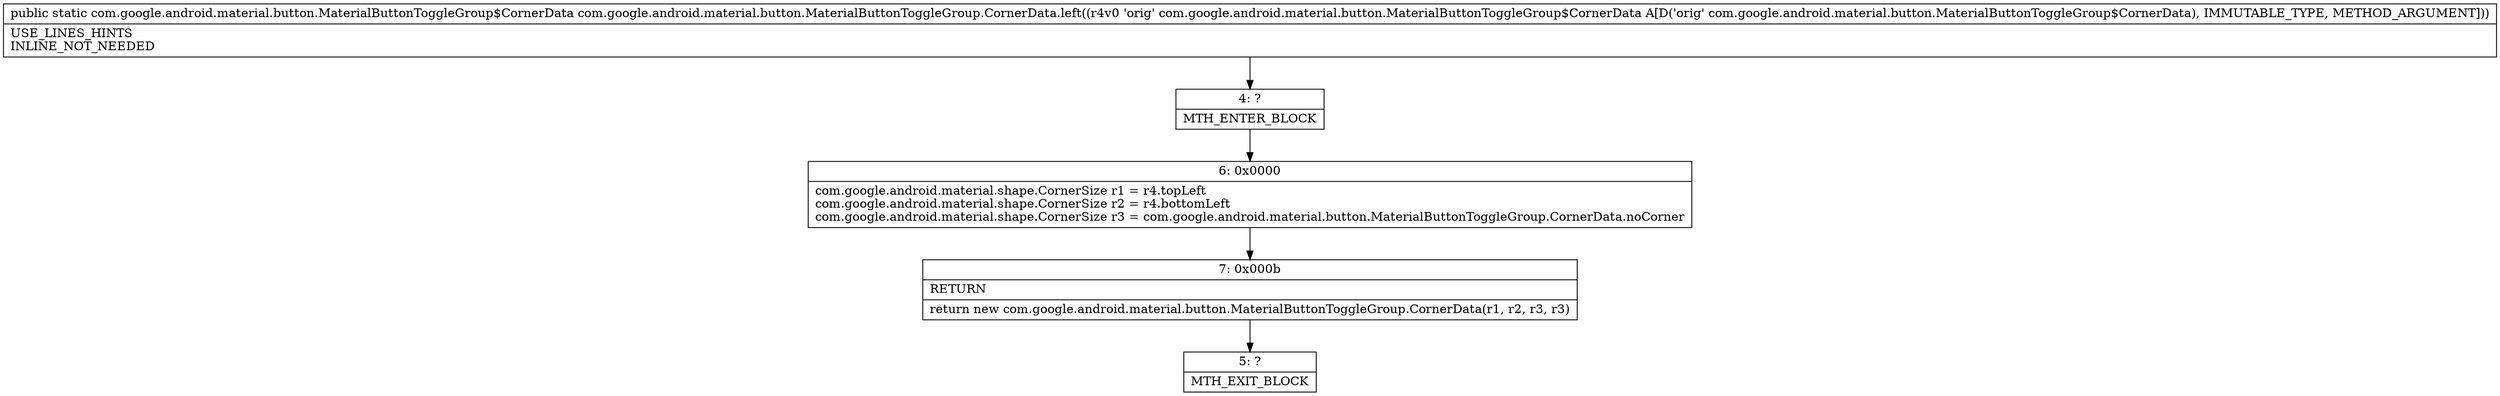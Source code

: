 digraph "CFG forcom.google.android.material.button.MaterialButtonToggleGroup.CornerData.left(Lcom\/google\/android\/material\/button\/MaterialButtonToggleGroup$CornerData;)Lcom\/google\/android\/material\/button\/MaterialButtonToggleGroup$CornerData;" {
Node_4 [shape=record,label="{4\:\ ?|MTH_ENTER_BLOCK\l}"];
Node_6 [shape=record,label="{6\:\ 0x0000|com.google.android.material.shape.CornerSize r1 = r4.topLeft\lcom.google.android.material.shape.CornerSize r2 = r4.bottomLeft\lcom.google.android.material.shape.CornerSize r3 = com.google.android.material.button.MaterialButtonToggleGroup.CornerData.noCorner\l}"];
Node_7 [shape=record,label="{7\:\ 0x000b|RETURN\l|return new com.google.android.material.button.MaterialButtonToggleGroup.CornerData(r1, r2, r3, r3)\l}"];
Node_5 [shape=record,label="{5\:\ ?|MTH_EXIT_BLOCK\l}"];
MethodNode[shape=record,label="{public static com.google.android.material.button.MaterialButtonToggleGroup$CornerData com.google.android.material.button.MaterialButtonToggleGroup.CornerData.left((r4v0 'orig' com.google.android.material.button.MaterialButtonToggleGroup$CornerData A[D('orig' com.google.android.material.button.MaterialButtonToggleGroup$CornerData), IMMUTABLE_TYPE, METHOD_ARGUMENT]))  | USE_LINES_HINTS\lINLINE_NOT_NEEDED\l}"];
MethodNode -> Node_4;Node_4 -> Node_6;
Node_6 -> Node_7;
Node_7 -> Node_5;
}


